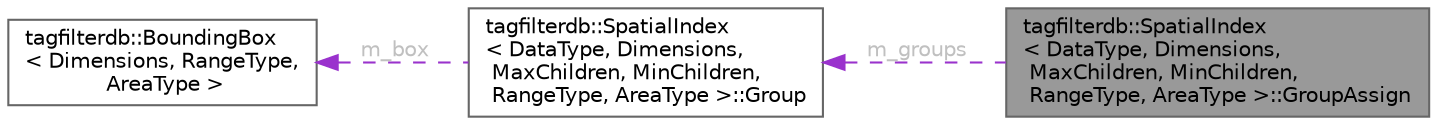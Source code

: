 digraph "tagfilterdb::SpatialIndex&lt; DataType, Dimensions, MaxChildren, MinChildren, RangeType, AreaType &gt;::GroupAssign"
{
 // LATEX_PDF_SIZE
  bgcolor="transparent";
  edge [fontname=Helvetica,fontsize=10,labelfontname=Helvetica,labelfontsize=10];
  node [fontname=Helvetica,fontsize=10,shape=box,height=0.2,width=0.4];
  rankdir="LR";
  Node1 [id="Node000001",label="tagfilterdb::SpatialIndex\l\< DataType, Dimensions,\l MaxChildren, MinChildren,\l RangeType, AreaType \>::GroupAssign",height=0.2,width=0.4,color="gray40", fillcolor="grey60", style="filled", fontcolor="black",tooltip="Assignment of nodes to groups during splitting."];
  Node2 -> Node1 [id="edge1_Node000001_Node000002",dir="back",color="darkorchid3",style="dashed",tooltip=" ",label=" m_groups",fontcolor="grey" ];
  Node2 [id="Node000002",label="tagfilterdb::SpatialIndex\l\< DataType, Dimensions,\l MaxChildren, MinChildren,\l RangeType, AreaType \>::Group",height=0.2,width=0.4,color="gray40", fillcolor="white", style="filled",URL="$structtagfilterdb_1_1SpatialIndex_1_1Group.html",tooltip="Represents a group of nodes used during node splitting."];
  Node3 -> Node2 [id="edge2_Node000002_Node000003",dir="back",color="darkorchid3",style="dashed",tooltip=" ",label=" m_box",fontcolor="grey" ];
  Node3 [id="Node000003",label="tagfilterdb::BoundingBox\l\< Dimensions, RangeType,\l AreaType \>",height=0.2,width=0.4,color="gray40", fillcolor="white", style="filled",URL="$classtagfilterdb_1_1BoundingBox.html",tooltip=" "];
}
